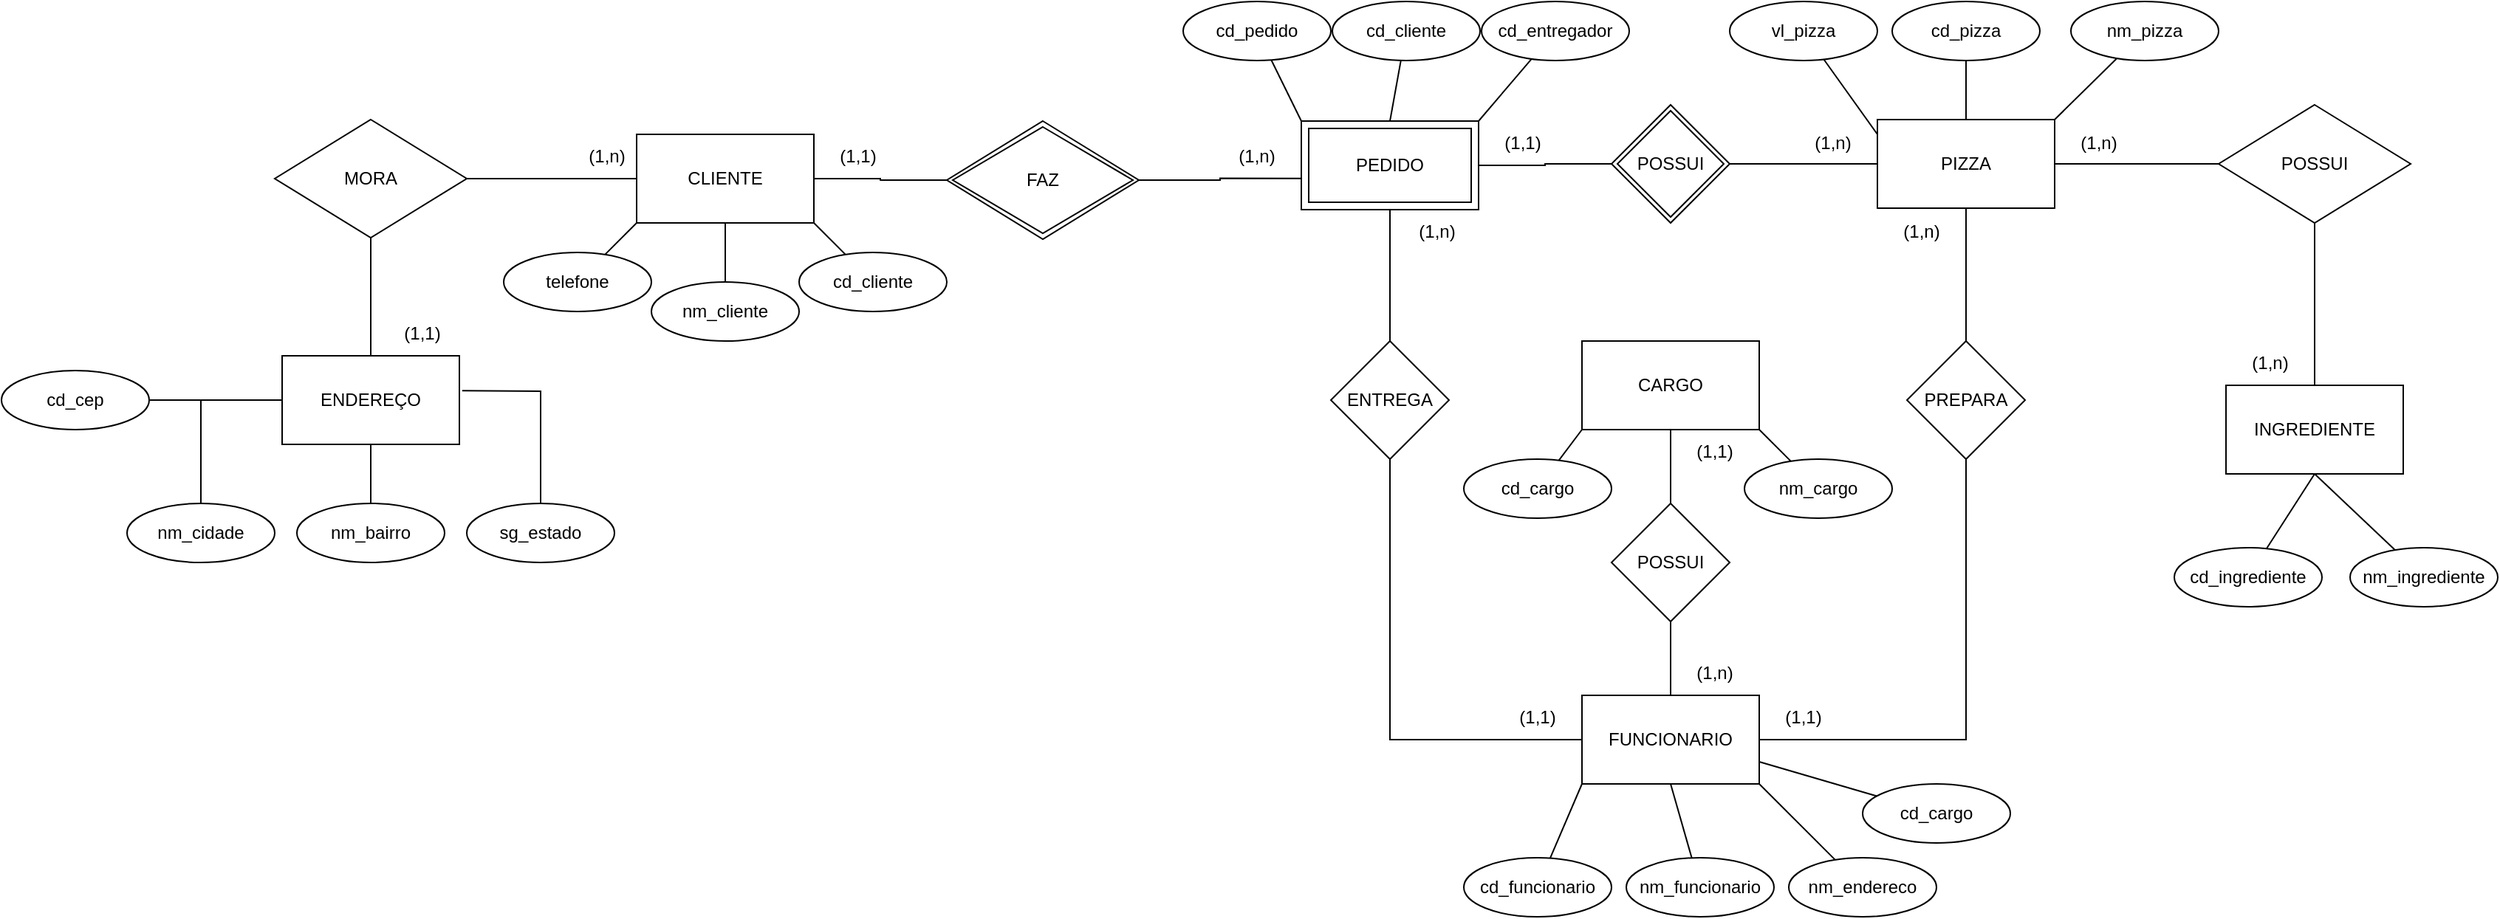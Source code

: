 <mxfile version="18.0.6" type="device"><diagram id="rwUsDe1PWgWjlNkc_hCZ" name="Page-1"><mxGraphModel dx="2659" dy="1062" grid="1" gridSize="10" guides="1" tooltips="1" connect="1" arrows="1" fold="1" page="1" pageScale="1" pageWidth="827" pageHeight="1169" math="0" shadow="0"><root><mxCell id="0"/><mxCell id="1" parent="0"/><mxCell id="VN9xpue2t8eTkFuzUGK6-46" style="edgeStyle=orthogonalEdgeStyle;rounded=0;orthogonalLoop=1;jettySize=auto;html=1;endArrow=none;endFill=0;entryX=0;entryY=0.5;entryDx=0;entryDy=0;" edge="1" parent="1" source="VN9xpue2t8eTkFuzUGK6-2" target="VN9xpue2t8eTkFuzUGK6-15"><mxGeometry relative="1" as="geometry"><mxPoint x="1150" y="350" as="targetPoint"/></mxGeometry></mxCell><mxCell id="VN9xpue2t8eTkFuzUGK6-49" value="" style="edgeStyle=orthogonalEdgeStyle;rounded=0;orthogonalLoop=1;jettySize=auto;html=1;endArrow=none;endFill=0;" edge="1" parent="1" source="VN9xpue2t8eTkFuzUGK6-2" target="VN9xpue2t8eTkFuzUGK6-48"><mxGeometry relative="1" as="geometry"/></mxCell><mxCell id="VN9xpue2t8eTkFuzUGK6-2" value="PIZZA" style="rounded=0;whiteSpace=wrap;html=1;" vertex="1" parent="1"><mxGeometry x="940" y="320" width="120" height="60" as="geometry"/></mxCell><mxCell id="VN9xpue2t8eTkFuzUGK6-3" value="INGREDIENTE" style="rounded=0;whiteSpace=wrap;html=1;" vertex="1" parent="1"><mxGeometry x="1176" y="500" width="120" height="60" as="geometry"/></mxCell><mxCell id="VN9xpue2t8eTkFuzUGK6-50" style="edgeStyle=orthogonalEdgeStyle;rounded=0;orthogonalLoop=1;jettySize=auto;html=1;entryX=0;entryY=0.5;entryDx=0;entryDy=0;endArrow=none;endFill=0;" edge="1" parent="1" source="VN9xpue2t8eTkFuzUGK6-4" target="VN9xpue2t8eTkFuzUGK6-48"><mxGeometry relative="1" as="geometry"/></mxCell><mxCell id="VN9xpue2t8eTkFuzUGK6-4" value="PEDIDO" style="shape=ext;margin=3;double=1;whiteSpace=wrap;html=1;align=center;rounded=0;fontFamily=Helvetica;fontSize=12;fontColor=default;strokeColor=default;fillColor=default;" vertex="1" parent="1"><mxGeometry x="550" y="321" width="120" height="60" as="geometry"/></mxCell><mxCell id="VN9xpue2t8eTkFuzUGK6-90" style="edgeStyle=none;rounded=0;orthogonalLoop=1;jettySize=auto;html=1;endArrow=none;endFill=0;exitX=0;exitY=0.5;exitDx=0;exitDy=0;entryX=0.5;entryY=1;entryDx=0;entryDy=0;" edge="1" parent="1" source="VN9xpue2t8eTkFuzUGK6-6" target="VN9xpue2t8eTkFuzUGK6-29"><mxGeometry relative="1" as="geometry"><mxPoint x="690" y="570.0" as="targetPoint"/><Array as="points"><mxPoint x="610" y="740"/></Array></mxGeometry></mxCell><mxCell id="VN9xpue2t8eTkFuzUGK6-6" value="FUNCIONARIO" style="rounded=0;whiteSpace=wrap;html=1;" vertex="1" parent="1"><mxGeometry x="740" y="710" width="120" height="60" as="geometry"/></mxCell><mxCell id="VN9xpue2t8eTkFuzUGK6-54" style="edgeStyle=none;rounded=0;orthogonalLoop=1;jettySize=auto;html=1;entryX=0.5;entryY=0;entryDx=0;entryDy=0;endArrow=none;endFill=0;" edge="1" parent="1" source="VN9xpue2t8eTkFuzUGK6-7" target="VN9xpue2t8eTkFuzUGK6-52"><mxGeometry relative="1" as="geometry"/></mxCell><mxCell id="VN9xpue2t8eTkFuzUGK6-7" value="ENDEREÇO" style="rounded=0;whiteSpace=wrap;html=1;" vertex="1" parent="1"><mxGeometry x="-140" y="480" width="120" height="60" as="geometry"/></mxCell><mxCell id="VN9xpue2t8eTkFuzUGK6-11" style="edgeStyle=orthogonalEdgeStyle;rounded=0;orthogonalLoop=1;jettySize=auto;html=1;entryX=1;entryY=0.5;entryDx=0;entryDy=0;endArrow=none;endFill=0;" edge="1" parent="1" source="VN9xpue2t8eTkFuzUGK6-8" target="VN9xpue2t8eTkFuzUGK6-10"><mxGeometry relative="1" as="geometry"/></mxCell><mxCell id="VN9xpue2t8eTkFuzUGK6-20" style="edgeStyle=orthogonalEdgeStyle;rounded=0;orthogonalLoop=1;jettySize=auto;html=1;entryX=0;entryY=0.5;entryDx=0;entryDy=0;endArrow=none;endFill=0;" edge="1" parent="1" source="VN9xpue2t8eTkFuzUGK6-8" target="VN9xpue2t8eTkFuzUGK6-19"><mxGeometry relative="1" as="geometry"/></mxCell><mxCell id="VN9xpue2t8eTkFuzUGK6-72" style="edgeStyle=none;rounded=0;orthogonalLoop=1;jettySize=auto;html=1;exitX=0.5;exitY=1;exitDx=0;exitDy=0;entryX=0.5;entryY=0;entryDx=0;entryDy=0;endArrow=none;endFill=0;" edge="1" parent="1" source="VN9xpue2t8eTkFuzUGK6-8" target="VN9xpue2t8eTkFuzUGK6-65"><mxGeometry relative="1" as="geometry"/></mxCell><mxCell id="VN9xpue2t8eTkFuzUGK6-8" value="CLIENTE" style="rounded=0;whiteSpace=wrap;html=1;" vertex="1" parent="1"><mxGeometry x="100" y="330" width="120" height="60" as="geometry"/></mxCell><mxCell id="VN9xpue2t8eTkFuzUGK6-12" style="edgeStyle=orthogonalEdgeStyle;rounded=0;orthogonalLoop=1;jettySize=auto;html=1;entryX=0.5;entryY=0;entryDx=0;entryDy=0;endArrow=none;endFill=0;" edge="1" parent="1" source="VN9xpue2t8eTkFuzUGK6-10" target="VN9xpue2t8eTkFuzUGK6-7"><mxGeometry relative="1" as="geometry"/></mxCell><mxCell id="VN9xpue2t8eTkFuzUGK6-10" value="MORA" style="rhombus;whiteSpace=wrap;html=1;" vertex="1" parent="1"><mxGeometry x="-145" y="320" width="130" height="80" as="geometry"/></mxCell><mxCell id="VN9xpue2t8eTkFuzUGK6-16" style="edgeStyle=orthogonalEdgeStyle;rounded=0;orthogonalLoop=1;jettySize=auto;html=1;entryX=0.5;entryY=0;entryDx=0;entryDy=0;endArrow=none;endFill=0;" edge="1" parent="1" source="VN9xpue2t8eTkFuzUGK6-15" target="VN9xpue2t8eTkFuzUGK6-3"><mxGeometry relative="1" as="geometry"/></mxCell><mxCell id="VN9xpue2t8eTkFuzUGK6-15" value="POSSUI" style="rhombus;whiteSpace=wrap;html=1;" vertex="1" parent="1"><mxGeometry x="1171" y="310" width="130" height="80" as="geometry"/></mxCell><mxCell id="VN9xpue2t8eTkFuzUGK6-22" style="edgeStyle=orthogonalEdgeStyle;rounded=0;orthogonalLoop=1;jettySize=auto;html=1;entryX=-0.004;entryY=0.647;entryDx=0;entryDy=0;entryPerimeter=0;endArrow=none;endFill=0;" edge="1" parent="1" source="VN9xpue2t8eTkFuzUGK6-19" target="VN9xpue2t8eTkFuzUGK6-4"><mxGeometry relative="1" as="geometry"/></mxCell><mxCell id="VN9xpue2t8eTkFuzUGK6-19" value="FAZ" style="shape=rhombus;double=1;perimeter=rhombusPerimeter;whiteSpace=wrap;html=1;align=center;rounded=0;fontFamily=Helvetica;fontSize=12;fontColor=default;strokeColor=default;fillColor=default;" vertex="1" parent="1"><mxGeometry x="310" y="321" width="130" height="80" as="geometry"/></mxCell><mxCell id="VN9xpue2t8eTkFuzUGK6-31" style="edgeStyle=orthogonalEdgeStyle;rounded=0;orthogonalLoop=1;jettySize=auto;html=1;entryX=0.5;entryY=1;entryDx=0;entryDy=0;endArrow=none;endFill=0;" edge="1" parent="1" source="VN9xpue2t8eTkFuzUGK6-29" target="VN9xpue2t8eTkFuzUGK6-4"><mxGeometry relative="1" as="geometry"/></mxCell><mxCell id="VN9xpue2t8eTkFuzUGK6-29" value="ENTREGA" style="rhombus;whiteSpace=wrap;html=1;rounded=0;" vertex="1" parent="1"><mxGeometry x="570" y="470" width="80" height="80" as="geometry"/></mxCell><mxCell id="VN9xpue2t8eTkFuzUGK6-44" style="edgeStyle=orthogonalEdgeStyle;rounded=0;orthogonalLoop=1;jettySize=auto;html=1;endArrow=none;endFill=0;exitX=1;exitY=0.5;exitDx=0;exitDy=0;" edge="1" parent="1" source="VN9xpue2t8eTkFuzUGK6-6" target="VN9xpue2t8eTkFuzUGK6-37"><mxGeometry relative="1" as="geometry"><mxPoint x="1000" y="560.0" as="targetPoint"/></mxGeometry></mxCell><mxCell id="VN9xpue2t8eTkFuzUGK6-45" style="edgeStyle=orthogonalEdgeStyle;rounded=0;orthogonalLoop=1;jettySize=auto;html=1;entryX=0.5;entryY=1;entryDx=0;entryDy=0;endArrow=none;endFill=0;" edge="1" parent="1" source="VN9xpue2t8eTkFuzUGK6-37" target="VN9xpue2t8eTkFuzUGK6-2"><mxGeometry relative="1" as="geometry"/></mxCell><mxCell id="VN9xpue2t8eTkFuzUGK6-37" value="PREPARA" style="rhombus;whiteSpace=wrap;html=1;rounded=0;" vertex="1" parent="1"><mxGeometry x="960" y="470" width="80" height="80" as="geometry"/></mxCell><mxCell id="VN9xpue2t8eTkFuzUGK6-48" value="POSSUI" style="shape=rhombus;double=1;perimeter=rhombusPerimeter;whiteSpace=wrap;html=1;align=center;rounded=0;fontFamily=Helvetica;fontSize=12;fontColor=default;strokeColor=default;fillColor=default;" vertex="1" parent="1"><mxGeometry x="760" y="310" width="80" height="80" as="geometry"/></mxCell><mxCell id="VN9xpue2t8eTkFuzUGK6-52" value="nm_bairro" style="ellipse;whiteSpace=wrap;html=1;align=center;" vertex="1" parent="1"><mxGeometry x="-130" y="580" width="100" height="40" as="geometry"/></mxCell><mxCell id="VN9xpue2t8eTkFuzUGK6-58" style="edgeStyle=none;rounded=0;orthogonalLoop=1;jettySize=auto;html=1;entryX=0;entryY=0.5;entryDx=0;entryDy=0;endArrow=none;endFill=0;" edge="1" parent="1" source="VN9xpue2t8eTkFuzUGK6-55" target="VN9xpue2t8eTkFuzUGK6-7"><mxGeometry relative="1" as="geometry"><Array as="points"><mxPoint x="-195" y="510"/></Array></mxGeometry></mxCell><mxCell id="VN9xpue2t8eTkFuzUGK6-55" value="nm_cidade" style="ellipse;whiteSpace=wrap;html=1;align=center;" vertex="1" parent="1"><mxGeometry x="-245" y="580" width="100" height="40" as="geometry"/></mxCell><mxCell id="VN9xpue2t8eTkFuzUGK6-60" style="edgeStyle=none;rounded=0;orthogonalLoop=1;jettySize=auto;html=1;entryX=1.016;entryY=0.393;entryDx=0;entryDy=0;entryPerimeter=0;endArrow=none;endFill=0;" edge="1" parent="1" source="VN9xpue2t8eTkFuzUGK6-59" target="VN9xpue2t8eTkFuzUGK6-7"><mxGeometry relative="1" as="geometry"><Array as="points"><mxPoint x="35" y="504"/></Array></mxGeometry></mxCell><mxCell id="VN9xpue2t8eTkFuzUGK6-59" value="sg_estado" style="ellipse;whiteSpace=wrap;html=1;align=center;" vertex="1" parent="1"><mxGeometry x="-15" y="580" width="100" height="40" as="geometry"/></mxCell><mxCell id="VN9xpue2t8eTkFuzUGK6-62" style="edgeStyle=none;rounded=0;orthogonalLoop=1;jettySize=auto;html=1;entryX=0;entryY=0.5;entryDx=0;entryDy=0;endArrow=none;endFill=0;" edge="1" parent="1" source="VN9xpue2t8eTkFuzUGK6-61" target="VN9xpue2t8eTkFuzUGK6-7"><mxGeometry relative="1" as="geometry"/></mxCell><mxCell id="VN9xpue2t8eTkFuzUGK6-61" value="cd_cep" style="ellipse;whiteSpace=wrap;html=1;align=center;" vertex="1" parent="1"><mxGeometry x="-330" y="490" width="100" height="40" as="geometry"/></mxCell><mxCell id="VN9xpue2t8eTkFuzUGK6-65" value="nm_cliente" style="ellipse;whiteSpace=wrap;html=1;align=center;" vertex="1" parent="1"><mxGeometry x="110" y="430" width="100" height="40" as="geometry"/></mxCell><mxCell id="VN9xpue2t8eTkFuzUGK6-75" style="edgeStyle=none;rounded=0;orthogonalLoop=1;jettySize=auto;html=1;entryX=1;entryY=1;entryDx=0;entryDy=0;endArrow=none;endFill=0;" edge="1" parent="1" source="VN9xpue2t8eTkFuzUGK6-66" target="VN9xpue2t8eTkFuzUGK6-8"><mxGeometry relative="1" as="geometry"/></mxCell><mxCell id="VN9xpue2t8eTkFuzUGK6-66" value="cd_cliente" style="ellipse;whiteSpace=wrap;html=1;align=center;" vertex="1" parent="1"><mxGeometry x="210" y="410" width="100" height="40" as="geometry"/></mxCell><mxCell id="VN9xpue2t8eTkFuzUGK6-74" style="edgeStyle=none;rounded=0;orthogonalLoop=1;jettySize=auto;html=1;entryX=0;entryY=1;entryDx=0;entryDy=0;endArrow=none;endFill=0;" edge="1" parent="1" source="VN9xpue2t8eTkFuzUGK6-67" target="VN9xpue2t8eTkFuzUGK6-8"><mxGeometry relative="1" as="geometry"/></mxCell><mxCell id="VN9xpue2t8eTkFuzUGK6-67" value="telefone" style="ellipse;whiteSpace=wrap;html=1;align=center;" vertex="1" parent="1"><mxGeometry x="10" y="410" width="100" height="40" as="geometry"/></mxCell><mxCell id="VN9xpue2t8eTkFuzUGK6-81" style="edgeStyle=none;rounded=0;orthogonalLoop=1;jettySize=auto;html=1;entryX=1;entryY=0;entryDx=0;entryDy=0;endArrow=none;endFill=0;" edge="1" parent="1" source="VN9xpue2t8eTkFuzUGK6-76" target="VN9xpue2t8eTkFuzUGK6-4"><mxGeometry relative="1" as="geometry"/></mxCell><mxCell id="VN9xpue2t8eTkFuzUGK6-76" value="cd_entregador" style="ellipse;whiteSpace=wrap;html=1;align=center;" vertex="1" parent="1"><mxGeometry x="672" y="240" width="100" height="40" as="geometry"/></mxCell><mxCell id="VN9xpue2t8eTkFuzUGK6-80" style="edgeStyle=none;rounded=0;orthogonalLoop=1;jettySize=auto;html=1;entryX=0.5;entryY=0;entryDx=0;entryDy=0;endArrow=none;endFill=0;" edge="1" parent="1" source="VN9xpue2t8eTkFuzUGK6-77" target="VN9xpue2t8eTkFuzUGK6-4"><mxGeometry relative="1" as="geometry"/></mxCell><mxCell id="VN9xpue2t8eTkFuzUGK6-77" value="cd_cliente" style="ellipse;whiteSpace=wrap;html=1;align=center;" vertex="1" parent="1"><mxGeometry x="571" y="240" width="100" height="40" as="geometry"/></mxCell><mxCell id="VN9xpue2t8eTkFuzUGK6-79" style="edgeStyle=none;rounded=0;orthogonalLoop=1;jettySize=auto;html=1;endArrow=none;endFill=0;entryX=0;entryY=0;entryDx=0;entryDy=0;" edge="1" parent="1" source="VN9xpue2t8eTkFuzUGK6-78" target="VN9xpue2t8eTkFuzUGK6-4"><mxGeometry relative="1" as="geometry"/></mxCell><mxCell id="VN9xpue2t8eTkFuzUGK6-78" value="cd_pedido" style="ellipse;whiteSpace=wrap;html=1;align=center;" vertex="1" parent="1"><mxGeometry x="470" y="240" width="100" height="40" as="geometry"/></mxCell><mxCell id="VN9xpue2t8eTkFuzUGK6-87" style="edgeStyle=none;rounded=0;orthogonalLoop=1;jettySize=auto;html=1;entryX=0;entryY=1;entryDx=0;entryDy=0;endArrow=none;endFill=0;" edge="1" parent="1" source="VN9xpue2t8eTkFuzUGK6-83" target="VN9xpue2t8eTkFuzUGK6-6"><mxGeometry relative="1" as="geometry"/></mxCell><mxCell id="VN9xpue2t8eTkFuzUGK6-83" value="cd_funcionario" style="ellipse;whiteSpace=wrap;html=1;align=center;" vertex="1" parent="1"><mxGeometry x="660" y="820" width="100" height="40" as="geometry"/></mxCell><mxCell id="VN9xpue2t8eTkFuzUGK6-89" style="edgeStyle=none;rounded=0;orthogonalLoop=1;jettySize=auto;html=1;entryX=0.5;entryY=1;entryDx=0;entryDy=0;endArrow=none;endFill=0;" edge="1" parent="1" source="VN9xpue2t8eTkFuzUGK6-85" target="VN9xpue2t8eTkFuzUGK6-6"><mxGeometry relative="1" as="geometry"/></mxCell><mxCell id="VN9xpue2t8eTkFuzUGK6-85" value="nm_funcionario" style="ellipse;whiteSpace=wrap;html=1;align=center;" vertex="1" parent="1"><mxGeometry x="770" y="820" width="100" height="40" as="geometry"/></mxCell><mxCell id="VN9xpue2t8eTkFuzUGK6-88" style="edgeStyle=none;rounded=0;orthogonalLoop=1;jettySize=auto;html=1;entryX=1;entryY=1;entryDx=0;entryDy=0;endArrow=none;endFill=0;" edge="1" parent="1" source="VN9xpue2t8eTkFuzUGK6-86" target="VN9xpue2t8eTkFuzUGK6-6"><mxGeometry relative="1" as="geometry"/></mxCell><mxCell id="VN9xpue2t8eTkFuzUGK6-86" value="nm_endereco" style="ellipse;whiteSpace=wrap;html=1;align=center;" vertex="1" parent="1"><mxGeometry x="880" y="820" width="100" height="40" as="geometry"/></mxCell><mxCell id="VN9xpue2t8eTkFuzUGK6-93" value="" style="edgeStyle=none;rounded=0;orthogonalLoop=1;jettySize=auto;html=1;endArrow=none;endFill=0;" edge="1" parent="1" source="VN9xpue2t8eTkFuzUGK6-91" target="VN9xpue2t8eTkFuzUGK6-92"><mxGeometry relative="1" as="geometry"/></mxCell><mxCell id="VN9xpue2t8eTkFuzUGK6-91" value="CARGO" style="rounded=0;whiteSpace=wrap;html=1;" vertex="1" parent="1"><mxGeometry x="740" y="470" width="120" height="60" as="geometry"/></mxCell><mxCell id="VN9xpue2t8eTkFuzUGK6-94" style="edgeStyle=none;rounded=0;orthogonalLoop=1;jettySize=auto;html=1;exitX=0.5;exitY=1;exitDx=0;exitDy=0;entryX=0.5;entryY=0;entryDx=0;entryDy=0;endArrow=none;endFill=0;" edge="1" parent="1" source="VN9xpue2t8eTkFuzUGK6-92" target="VN9xpue2t8eTkFuzUGK6-6"><mxGeometry relative="1" as="geometry"/></mxCell><mxCell id="VN9xpue2t8eTkFuzUGK6-92" value="POSSUI" style="rhombus;whiteSpace=wrap;html=1;rounded=0;" vertex="1" parent="1"><mxGeometry x="760" y="580" width="80" height="80" as="geometry"/></mxCell><mxCell id="VN9xpue2t8eTkFuzUGK6-96" style="edgeStyle=none;rounded=0;orthogonalLoop=1;jettySize=auto;html=1;entryX=1;entryY=0.75;entryDx=0;entryDy=0;endArrow=none;endFill=0;" edge="1" parent="1" source="VN9xpue2t8eTkFuzUGK6-95" target="VN9xpue2t8eTkFuzUGK6-6"><mxGeometry relative="1" as="geometry"/></mxCell><mxCell id="VN9xpue2t8eTkFuzUGK6-95" value="cd_cargo" style="ellipse;whiteSpace=wrap;html=1;align=center;" vertex="1" parent="1"><mxGeometry x="930" y="770" width="100" height="40" as="geometry"/></mxCell><mxCell id="VN9xpue2t8eTkFuzUGK6-98" style="edgeStyle=none;rounded=0;orthogonalLoop=1;jettySize=auto;html=1;entryX=0;entryY=1;entryDx=0;entryDy=0;endArrow=none;endFill=0;" edge="1" parent="1" source="VN9xpue2t8eTkFuzUGK6-97" target="VN9xpue2t8eTkFuzUGK6-91"><mxGeometry relative="1" as="geometry"/></mxCell><mxCell id="VN9xpue2t8eTkFuzUGK6-97" value="cd_cargo" style="ellipse;whiteSpace=wrap;html=1;align=center;" vertex="1" parent="1"><mxGeometry x="660" y="550" width="100" height="40" as="geometry"/></mxCell><mxCell id="VN9xpue2t8eTkFuzUGK6-100" style="edgeStyle=none;rounded=0;orthogonalLoop=1;jettySize=auto;html=1;entryX=1;entryY=1;entryDx=0;entryDy=0;endArrow=none;endFill=0;" edge="1" parent="1" source="VN9xpue2t8eTkFuzUGK6-99" target="VN9xpue2t8eTkFuzUGK6-91"><mxGeometry relative="1" as="geometry"/></mxCell><mxCell id="VN9xpue2t8eTkFuzUGK6-99" value="nm_cargo" style="ellipse;whiteSpace=wrap;html=1;align=center;" vertex="1" parent="1"><mxGeometry x="850" y="550" width="100" height="40" as="geometry"/></mxCell><mxCell id="VN9xpue2t8eTkFuzUGK6-105" style="edgeStyle=none;rounded=0;orthogonalLoop=1;jettySize=auto;html=1;entryX=0.5;entryY=0;entryDx=0;entryDy=0;endArrow=none;endFill=0;" edge="1" parent="1" source="VN9xpue2t8eTkFuzUGK6-104" target="VN9xpue2t8eTkFuzUGK6-2"><mxGeometry relative="1" as="geometry"><mxPoint x="1000" y="330" as="targetPoint"/></mxGeometry></mxCell><mxCell id="VN9xpue2t8eTkFuzUGK6-104" value="cd_pizza" style="ellipse;whiteSpace=wrap;html=1;align=center;" vertex="1" parent="1"><mxGeometry x="950" y="240" width="100" height="40" as="geometry"/></mxCell><mxCell id="VN9xpue2t8eTkFuzUGK6-107" style="edgeStyle=none;rounded=0;orthogonalLoop=1;jettySize=auto;html=1;endArrow=none;endFill=0;" edge="1" parent="1" source="VN9xpue2t8eTkFuzUGK6-106"><mxGeometry relative="1" as="geometry"><mxPoint x="940" y="330" as="targetPoint"/></mxGeometry></mxCell><mxCell id="VN9xpue2t8eTkFuzUGK6-106" value="vl_pizza" style="ellipse;whiteSpace=wrap;html=1;align=center;" vertex="1" parent="1"><mxGeometry x="840" y="240" width="100" height="40" as="geometry"/></mxCell><mxCell id="VN9xpue2t8eTkFuzUGK6-112" style="edgeStyle=none;rounded=0;orthogonalLoop=1;jettySize=auto;html=1;entryX=1;entryY=0;entryDx=0;entryDy=0;endArrow=none;endFill=0;" edge="1" parent="1" source="VN9xpue2t8eTkFuzUGK6-111" target="VN9xpue2t8eTkFuzUGK6-2"><mxGeometry relative="1" as="geometry"/></mxCell><mxCell id="VN9xpue2t8eTkFuzUGK6-111" value="nm_pizza" style="ellipse;whiteSpace=wrap;html=1;align=center;" vertex="1" parent="1"><mxGeometry x="1071" y="240" width="100" height="40" as="geometry"/></mxCell><mxCell id="VN9xpue2t8eTkFuzUGK6-114" style="edgeStyle=none;rounded=0;orthogonalLoop=1;jettySize=auto;html=1;entryX=0.5;entryY=1;entryDx=0;entryDy=0;endArrow=none;endFill=0;" edge="1" parent="1" source="VN9xpue2t8eTkFuzUGK6-113" target="VN9xpue2t8eTkFuzUGK6-3"><mxGeometry relative="1" as="geometry"/></mxCell><mxCell id="VN9xpue2t8eTkFuzUGK6-113" value="cd_ingrediente" style="ellipse;whiteSpace=wrap;html=1;align=center;" vertex="1" parent="1"><mxGeometry x="1141" y="610" width="100" height="40" as="geometry"/></mxCell><mxCell id="VN9xpue2t8eTkFuzUGK6-116" style="edgeStyle=none;rounded=0;orthogonalLoop=1;jettySize=auto;html=1;entryX=0.5;entryY=1;entryDx=0;entryDy=0;endArrow=none;endFill=0;" edge="1" parent="1" source="VN9xpue2t8eTkFuzUGK6-115" target="VN9xpue2t8eTkFuzUGK6-3"><mxGeometry relative="1" as="geometry"/></mxCell><mxCell id="VN9xpue2t8eTkFuzUGK6-115" value="nm_ingrediente" style="ellipse;whiteSpace=wrap;html=1;align=center;" vertex="1" parent="1"><mxGeometry x="1260" y="610" width="100" height="40" as="geometry"/></mxCell><mxCell id="VN9xpue2t8eTkFuzUGK6-117" value="(1,n)" style="text;html=1;strokeColor=none;fillColor=none;align=center;verticalAlign=middle;whiteSpace=wrap;rounded=0;" vertex="1" parent="1"><mxGeometry x="50" y="330" width="60" height="30" as="geometry"/></mxCell><mxCell id="VN9xpue2t8eTkFuzUGK6-118" value="(1,1)" style="text;html=1;strokeColor=none;fillColor=none;align=center;verticalAlign=middle;whiteSpace=wrap;rounded=0;" vertex="1" parent="1"><mxGeometry x="-75" y="450" width="60" height="30" as="geometry"/></mxCell><mxCell id="VN9xpue2t8eTkFuzUGK6-119" value="(1,1)" style="text;html=1;strokeColor=none;fillColor=none;align=center;verticalAlign=middle;whiteSpace=wrap;rounded=0;" vertex="1" parent="1"><mxGeometry x="220" y="330" width="60" height="30" as="geometry"/></mxCell><mxCell id="VN9xpue2t8eTkFuzUGK6-120" value="(1,n)" style="text;html=1;strokeColor=none;fillColor=none;align=center;verticalAlign=middle;whiteSpace=wrap;rounded=0;" vertex="1" parent="1"><mxGeometry x="490" y="330" width="60" height="30" as="geometry"/></mxCell><mxCell id="VN9xpue2t8eTkFuzUGK6-121" value="(1,n)" style="text;html=1;strokeColor=none;fillColor=none;align=center;verticalAlign=middle;whiteSpace=wrap;rounded=0;" vertex="1" parent="1"><mxGeometry x="800" y="680" width="60" height="30" as="geometry"/></mxCell><mxCell id="VN9xpue2t8eTkFuzUGK6-122" value="(1,1)" style="text;html=1;strokeColor=none;fillColor=none;align=center;verticalAlign=middle;whiteSpace=wrap;rounded=0;" vertex="1" parent="1"><mxGeometry x="670" y="321" width="60" height="30" as="geometry"/></mxCell><mxCell id="VN9xpue2t8eTkFuzUGK6-123" value="(1,n)" style="text;html=1;strokeColor=none;fillColor=none;align=center;verticalAlign=middle;whiteSpace=wrap;rounded=0;" vertex="1" parent="1"><mxGeometry x="880" y="321" width="60" height="30" as="geometry"/></mxCell><mxCell id="VN9xpue2t8eTkFuzUGK6-124" value="(1,n)" style="text;html=1;strokeColor=none;fillColor=none;align=center;verticalAlign=middle;whiteSpace=wrap;rounded=0;" vertex="1" parent="1"><mxGeometry x="1060" y="321" width="60" height="30" as="geometry"/></mxCell><mxCell id="VN9xpue2t8eTkFuzUGK6-125" value="(1,n)" style="text;html=1;strokeColor=none;fillColor=none;align=center;verticalAlign=middle;whiteSpace=wrap;rounded=0;" vertex="1" parent="1"><mxGeometry x="1176" y="470" width="60" height="30" as="geometry"/></mxCell><mxCell id="VN9xpue2t8eTkFuzUGK6-126" value="(1,1)" style="text;html=1;strokeColor=none;fillColor=none;align=center;verticalAlign=middle;whiteSpace=wrap;rounded=0;" vertex="1" parent="1"><mxGeometry x="800" y="530" width="60" height="30" as="geometry"/></mxCell><mxCell id="VN9xpue2t8eTkFuzUGK6-127" value="(1,1)" style="text;html=1;strokeColor=none;fillColor=none;align=center;verticalAlign=middle;whiteSpace=wrap;rounded=0;" vertex="1" parent="1"><mxGeometry x="680" y="710" width="60" height="30" as="geometry"/></mxCell><mxCell id="VN9xpue2t8eTkFuzUGK6-128" value="(1,n)" style="text;html=1;strokeColor=none;fillColor=none;align=center;verticalAlign=middle;whiteSpace=wrap;rounded=0;" vertex="1" parent="1"><mxGeometry x="612" y="381" width="60" height="30" as="geometry"/></mxCell><mxCell id="VN9xpue2t8eTkFuzUGK6-129" value="(1,1)" style="text;html=1;strokeColor=none;fillColor=none;align=center;verticalAlign=middle;whiteSpace=wrap;rounded=0;" vertex="1" parent="1"><mxGeometry x="860" y="710" width="60" height="30" as="geometry"/></mxCell><mxCell id="VN9xpue2t8eTkFuzUGK6-130" value="(1,n)" style="text;html=1;strokeColor=none;fillColor=none;align=center;verticalAlign=middle;whiteSpace=wrap;rounded=0;" vertex="1" parent="1"><mxGeometry x="940" y="381" width="60" height="30" as="geometry"/></mxCell></root></mxGraphModel></diagram></mxfile>